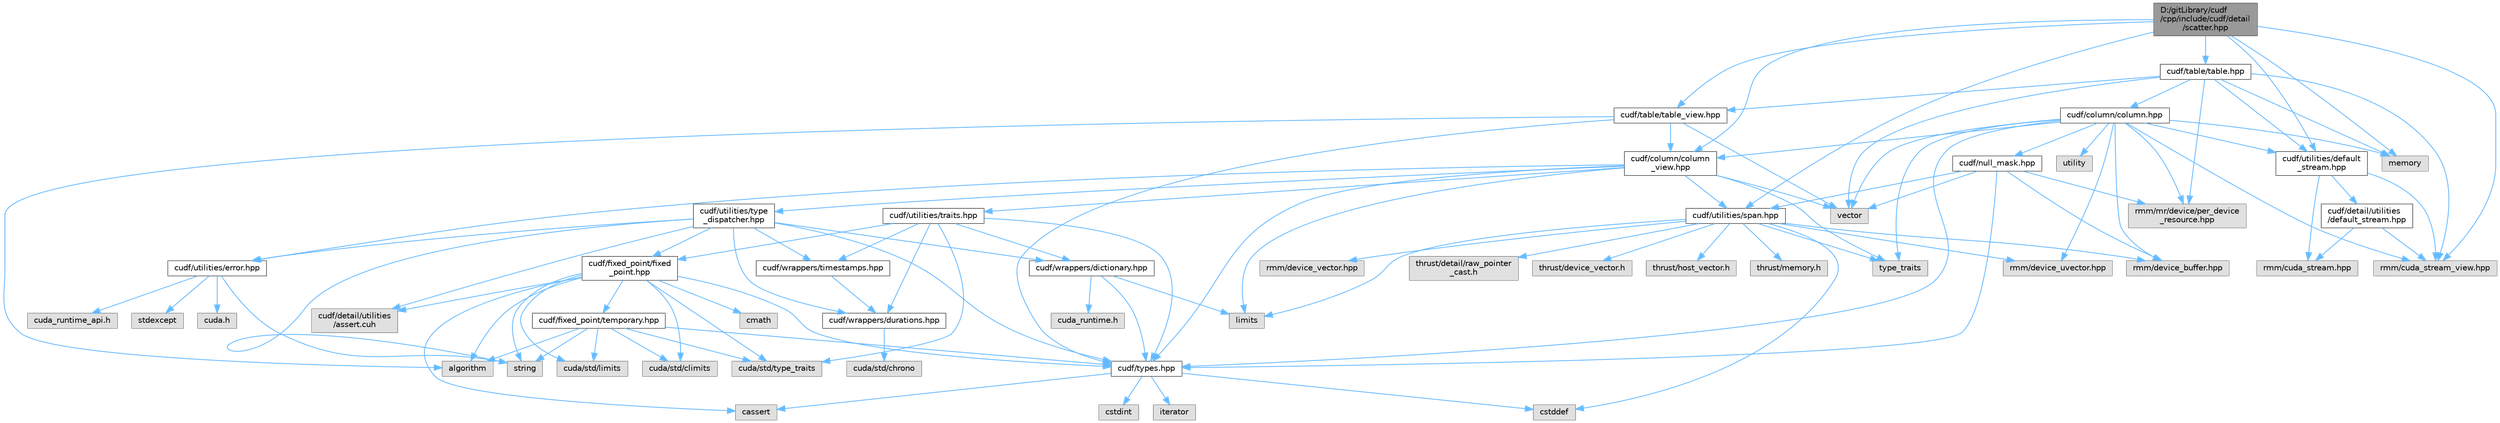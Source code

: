 digraph "D:/gitLibrary/cudf/cpp/include/cudf/detail/scatter.hpp"
{
 // LATEX_PDF_SIZE
  bgcolor="transparent";
  edge [fontname=Helvetica,fontsize=10,labelfontname=Helvetica,labelfontsize=10];
  node [fontname=Helvetica,fontsize=10,shape=box,height=0.2,width=0.4];
  Node1 [id="Node000001",label="D:/gitLibrary/cudf\l/cpp/include/cudf/detail\l/scatter.hpp",height=0.2,width=0.4,color="gray40", fillcolor="grey60", style="filled", fontcolor="black",tooltip=" "];
  Node1 -> Node2 [id="edge1_Node000001_Node000002",color="steelblue1",style="solid",tooltip=" "];
  Node2 [id="Node000002",label="cudf/column/column\l_view.hpp",height=0.2,width=0.4,color="grey40", fillcolor="white", style="filled",URL="$column__view_8hpp.html",tooltip="column view class definitions"];
  Node2 -> Node3 [id="edge2_Node000002_Node000003",color="steelblue1",style="solid",tooltip=" "];
  Node3 [id="Node000003",label="cudf/types.hpp",height=0.2,width=0.4,color="grey40", fillcolor="white", style="filled",URL="$types_8hpp.html",tooltip="Type declarations for libcudf."];
  Node3 -> Node4 [id="edge3_Node000003_Node000004",color="steelblue1",style="solid",tooltip=" "];
  Node4 [id="Node000004",label="cassert",height=0.2,width=0.4,color="grey60", fillcolor="#E0E0E0", style="filled",tooltip=" "];
  Node3 -> Node5 [id="edge4_Node000003_Node000005",color="steelblue1",style="solid",tooltip=" "];
  Node5 [id="Node000005",label="cstddef",height=0.2,width=0.4,color="grey60", fillcolor="#E0E0E0", style="filled",tooltip=" "];
  Node3 -> Node6 [id="edge5_Node000003_Node000006",color="steelblue1",style="solid",tooltip=" "];
  Node6 [id="Node000006",label="cstdint",height=0.2,width=0.4,color="grey60", fillcolor="#E0E0E0", style="filled",tooltip=" "];
  Node3 -> Node7 [id="edge6_Node000003_Node000007",color="steelblue1",style="solid",tooltip=" "];
  Node7 [id="Node000007",label="iterator",height=0.2,width=0.4,color="grey60", fillcolor="#E0E0E0", style="filled",tooltip=" "];
  Node2 -> Node8 [id="edge7_Node000002_Node000008",color="steelblue1",style="solid",tooltip=" "];
  Node8 [id="Node000008",label="cudf/utilities/error.hpp",height=0.2,width=0.4,color="grey40", fillcolor="white", style="filled",URL="$error_8hpp.html",tooltip=" "];
  Node8 -> Node9 [id="edge8_Node000008_Node000009",color="steelblue1",style="solid",tooltip=" "];
  Node9 [id="Node000009",label="cuda.h",height=0.2,width=0.4,color="grey60", fillcolor="#E0E0E0", style="filled",tooltip=" "];
  Node8 -> Node10 [id="edge9_Node000008_Node000010",color="steelblue1",style="solid",tooltip=" "];
  Node10 [id="Node000010",label="cuda_runtime_api.h",height=0.2,width=0.4,color="grey60", fillcolor="#E0E0E0", style="filled",tooltip=" "];
  Node8 -> Node11 [id="edge10_Node000008_Node000011",color="steelblue1",style="solid",tooltip=" "];
  Node11 [id="Node000011",label="stdexcept",height=0.2,width=0.4,color="grey60", fillcolor="#E0E0E0", style="filled",tooltip=" "];
  Node8 -> Node12 [id="edge11_Node000008_Node000012",color="steelblue1",style="solid",tooltip=" "];
  Node12 [id="Node000012",label="string",height=0.2,width=0.4,color="grey60", fillcolor="#E0E0E0", style="filled",tooltip=" "];
  Node2 -> Node13 [id="edge12_Node000002_Node000013",color="steelblue1",style="solid",tooltip=" "];
  Node13 [id="Node000013",label="cudf/utilities/span.hpp",height=0.2,width=0.4,color="grey40", fillcolor="white", style="filled",URL="$span_8hpp.html",tooltip=" "];
  Node13 -> Node14 [id="edge13_Node000013_Node000014",color="steelblue1",style="solid",tooltip=" "];
  Node14 [id="Node000014",label="rmm/device_buffer.hpp",height=0.2,width=0.4,color="grey60", fillcolor="#E0E0E0", style="filled",tooltip=" "];
  Node13 -> Node15 [id="edge14_Node000013_Node000015",color="steelblue1",style="solid",tooltip=" "];
  Node15 [id="Node000015",label="rmm/device_uvector.hpp",height=0.2,width=0.4,color="grey60", fillcolor="#E0E0E0", style="filled",tooltip=" "];
  Node13 -> Node16 [id="edge15_Node000013_Node000016",color="steelblue1",style="solid",tooltip=" "];
  Node16 [id="Node000016",label="rmm/device_vector.hpp",height=0.2,width=0.4,color="grey60", fillcolor="#E0E0E0", style="filled",tooltip=" "];
  Node13 -> Node17 [id="edge16_Node000013_Node000017",color="steelblue1",style="solid",tooltip=" "];
  Node17 [id="Node000017",label="thrust/detail/raw_pointer\l_cast.h",height=0.2,width=0.4,color="grey60", fillcolor="#E0E0E0", style="filled",tooltip=" "];
  Node13 -> Node18 [id="edge17_Node000013_Node000018",color="steelblue1",style="solid",tooltip=" "];
  Node18 [id="Node000018",label="thrust/device_vector.h",height=0.2,width=0.4,color="grey60", fillcolor="#E0E0E0", style="filled",tooltip=" "];
  Node13 -> Node19 [id="edge18_Node000013_Node000019",color="steelblue1",style="solid",tooltip=" "];
  Node19 [id="Node000019",label="thrust/host_vector.h",height=0.2,width=0.4,color="grey60", fillcolor="#E0E0E0", style="filled",tooltip=" "];
  Node13 -> Node20 [id="edge19_Node000013_Node000020",color="steelblue1",style="solid",tooltip=" "];
  Node20 [id="Node000020",label="thrust/memory.h",height=0.2,width=0.4,color="grey60", fillcolor="#E0E0E0", style="filled",tooltip=" "];
  Node13 -> Node5 [id="edge20_Node000013_Node000005",color="steelblue1",style="solid",tooltip=" "];
  Node13 -> Node21 [id="edge21_Node000013_Node000021",color="steelblue1",style="solid",tooltip=" "];
  Node21 [id="Node000021",label="limits",height=0.2,width=0.4,color="grey60", fillcolor="#E0E0E0", style="filled",tooltip=" "];
  Node13 -> Node22 [id="edge22_Node000013_Node000022",color="steelblue1",style="solid",tooltip=" "];
  Node22 [id="Node000022",label="type_traits",height=0.2,width=0.4,color="grey60", fillcolor="#E0E0E0", style="filled",tooltip=" "];
  Node2 -> Node23 [id="edge23_Node000002_Node000023",color="steelblue1",style="solid",tooltip=" "];
  Node23 [id="Node000023",label="cudf/utilities/traits.hpp",height=0.2,width=0.4,color="grey40", fillcolor="white", style="filled",URL="$traits_8hpp.html",tooltip=" "];
  Node23 -> Node24 [id="edge24_Node000023_Node000024",color="steelblue1",style="solid",tooltip=" "];
  Node24 [id="Node000024",label="cudf/fixed_point/fixed\l_point.hpp",height=0.2,width=0.4,color="grey40", fillcolor="white", style="filled",URL="$fixed__point_8hpp.html",tooltip="Class definition for fixed point data type"];
  Node24 -> Node25 [id="edge25_Node000024_Node000025",color="steelblue1",style="solid",tooltip=" "];
  Node25 [id="Node000025",label="cudf/detail/utilities\l/assert.cuh",height=0.2,width=0.4,color="grey60", fillcolor="#E0E0E0", style="filled",tooltip=" "];
  Node24 -> Node26 [id="edge26_Node000024_Node000026",color="steelblue1",style="solid",tooltip=" "];
  Node26 [id="Node000026",label="cudf/fixed_point/temporary.hpp",height=0.2,width=0.4,color="grey40", fillcolor="white", style="filled",URL="$temporary_8hpp.html",tooltip=" "];
  Node26 -> Node3 [id="edge27_Node000026_Node000003",color="steelblue1",style="solid",tooltip=" "];
  Node26 -> Node27 [id="edge28_Node000026_Node000027",color="steelblue1",style="solid",tooltip=" "];
  Node27 [id="Node000027",label="cuda/std/climits",height=0.2,width=0.4,color="grey60", fillcolor="#E0E0E0", style="filled",tooltip=" "];
  Node26 -> Node28 [id="edge29_Node000026_Node000028",color="steelblue1",style="solid",tooltip=" "];
  Node28 [id="Node000028",label="cuda/std/limits",height=0.2,width=0.4,color="grey60", fillcolor="#E0E0E0", style="filled",tooltip=" "];
  Node26 -> Node29 [id="edge30_Node000026_Node000029",color="steelblue1",style="solid",tooltip=" "];
  Node29 [id="Node000029",label="cuda/std/type_traits",height=0.2,width=0.4,color="grey60", fillcolor="#E0E0E0", style="filled",tooltip=" "];
  Node26 -> Node30 [id="edge31_Node000026_Node000030",color="steelblue1",style="solid",tooltip=" "];
  Node30 [id="Node000030",label="algorithm",height=0.2,width=0.4,color="grey60", fillcolor="#E0E0E0", style="filled",tooltip=" "];
  Node26 -> Node12 [id="edge32_Node000026_Node000012",color="steelblue1",style="solid",tooltip=" "];
  Node24 -> Node3 [id="edge33_Node000024_Node000003",color="steelblue1",style="solid",tooltip=" "];
  Node24 -> Node27 [id="edge34_Node000024_Node000027",color="steelblue1",style="solid",tooltip=" "];
  Node24 -> Node28 [id="edge35_Node000024_Node000028",color="steelblue1",style="solid",tooltip=" "];
  Node24 -> Node29 [id="edge36_Node000024_Node000029",color="steelblue1",style="solid",tooltip=" "];
  Node24 -> Node30 [id="edge37_Node000024_Node000030",color="steelblue1",style="solid",tooltip=" "];
  Node24 -> Node4 [id="edge38_Node000024_Node000004",color="steelblue1",style="solid",tooltip=" "];
  Node24 -> Node31 [id="edge39_Node000024_Node000031",color="steelblue1",style="solid",tooltip=" "];
  Node31 [id="Node000031",label="cmath",height=0.2,width=0.4,color="grey60", fillcolor="#E0E0E0", style="filled",tooltip=" "];
  Node24 -> Node12 [id="edge40_Node000024_Node000012",color="steelblue1",style="solid",tooltip=" "];
  Node23 -> Node3 [id="edge41_Node000023_Node000003",color="steelblue1",style="solid",tooltip=" "];
  Node23 -> Node32 [id="edge42_Node000023_Node000032",color="steelblue1",style="solid",tooltip=" "];
  Node32 [id="Node000032",label="cudf/wrappers/dictionary.hpp",height=0.2,width=0.4,color="grey40", fillcolor="white", style="filled",URL="$dictionary_8hpp.html",tooltip="Concrete type definition for dictionary columns."];
  Node32 -> Node33 [id="edge43_Node000032_Node000033",color="steelblue1",style="solid",tooltip=" "];
  Node33 [id="Node000033",label="cuda_runtime.h",height=0.2,width=0.4,color="grey60", fillcolor="#E0E0E0", style="filled",tooltip=" "];
  Node32 -> Node3 [id="edge44_Node000032_Node000003",color="steelblue1",style="solid",tooltip=" "];
  Node32 -> Node21 [id="edge45_Node000032_Node000021",color="steelblue1",style="solid",tooltip=" "];
  Node23 -> Node34 [id="edge46_Node000023_Node000034",color="steelblue1",style="solid",tooltip=" "];
  Node34 [id="Node000034",label="cudf/wrappers/durations.hpp",height=0.2,width=0.4,color="grey40", fillcolor="white", style="filled",URL="$durations_8hpp.html",tooltip="Concrete type definitions for int32_t and int64_t durations in varying resolutions."];
  Node34 -> Node35 [id="edge47_Node000034_Node000035",color="steelblue1",style="solid",tooltip=" "];
  Node35 [id="Node000035",label="cuda/std/chrono",height=0.2,width=0.4,color="grey60", fillcolor="#E0E0E0", style="filled",tooltip=" "];
  Node23 -> Node36 [id="edge48_Node000023_Node000036",color="steelblue1",style="solid",tooltip=" "];
  Node36 [id="Node000036",label="cudf/wrappers/timestamps.hpp",height=0.2,width=0.4,color="grey40", fillcolor="white", style="filled",URL="$timestamps_8hpp.html",tooltip="Concrete type definitions for int32_t and int64_t timestamps in varying resolutions as durations sinc..."];
  Node36 -> Node34 [id="edge49_Node000036_Node000034",color="steelblue1",style="solid",tooltip=" "];
  Node23 -> Node29 [id="edge50_Node000023_Node000029",color="steelblue1",style="solid",tooltip=" "];
  Node2 -> Node37 [id="edge51_Node000002_Node000037",color="steelblue1",style="solid",tooltip=" "];
  Node37 [id="Node000037",label="cudf/utilities/type\l_dispatcher.hpp",height=0.2,width=0.4,color="grey40", fillcolor="white", style="filled",URL="$type__dispatcher_8hpp.html",tooltip="Defines the mapping between cudf::type_id runtime type information and concrete C++ types."];
  Node37 -> Node25 [id="edge52_Node000037_Node000025",color="steelblue1",style="solid",tooltip=" "];
  Node37 -> Node24 [id="edge53_Node000037_Node000024",color="steelblue1",style="solid",tooltip=" "];
  Node37 -> Node3 [id="edge54_Node000037_Node000003",color="steelblue1",style="solid",tooltip=" "];
  Node37 -> Node8 [id="edge55_Node000037_Node000008",color="steelblue1",style="solid",tooltip=" "];
  Node37 -> Node32 [id="edge56_Node000037_Node000032",color="steelblue1",style="solid",tooltip=" "];
  Node37 -> Node34 [id="edge57_Node000037_Node000034",color="steelblue1",style="solid",tooltip=" "];
  Node37 -> Node36 [id="edge58_Node000037_Node000036",color="steelblue1",style="solid",tooltip=" "];
  Node37 -> Node12 [id="edge59_Node000037_Node000012",color="steelblue1",style="solid",tooltip=" "];
  Node2 -> Node21 [id="edge60_Node000002_Node000021",color="steelblue1",style="solid",tooltip=" "];
  Node2 -> Node22 [id="edge61_Node000002_Node000022",color="steelblue1",style="solid",tooltip=" "];
  Node2 -> Node38 [id="edge62_Node000002_Node000038",color="steelblue1",style="solid",tooltip=" "];
  Node38 [id="Node000038",label="vector",height=0.2,width=0.4,color="grey60", fillcolor="#E0E0E0", style="filled",tooltip=" "];
  Node1 -> Node39 [id="edge63_Node000001_Node000039",color="steelblue1",style="solid",tooltip=" "];
  Node39 [id="Node000039",label="cudf/table/table.hpp",height=0.2,width=0.4,color="grey40", fillcolor="white", style="filled",URL="$table_8hpp.html",tooltip="Class definition for cudf::table"];
  Node39 -> Node40 [id="edge64_Node000039_Node000040",color="steelblue1",style="solid",tooltip=" "];
  Node40 [id="Node000040",label="cudf/column/column.hpp",height=0.2,width=0.4,color="grey40", fillcolor="white", style="filled",URL="$column_8hpp.html",tooltip="Class definition for cudf::column"];
  Node40 -> Node2 [id="edge65_Node000040_Node000002",color="steelblue1",style="solid",tooltip=" "];
  Node40 -> Node41 [id="edge66_Node000040_Node000041",color="steelblue1",style="solid",tooltip=" "];
  Node41 [id="Node000041",label="cudf/null_mask.hpp",height=0.2,width=0.4,color="grey40", fillcolor="white", style="filled",URL="$null__mask_8hpp.html",tooltip="APIs for managing validity bitmasks"];
  Node41 -> Node3 [id="edge67_Node000041_Node000003",color="steelblue1",style="solid",tooltip=" "];
  Node41 -> Node13 [id="edge68_Node000041_Node000013",color="steelblue1",style="solid",tooltip=" "];
  Node41 -> Node14 [id="edge69_Node000041_Node000014",color="steelblue1",style="solid",tooltip=" "];
  Node41 -> Node42 [id="edge70_Node000041_Node000042",color="steelblue1",style="solid",tooltip=" "];
  Node42 [id="Node000042",label="rmm/mr/device/per_device\l_resource.hpp",height=0.2,width=0.4,color="grey60", fillcolor="#E0E0E0", style="filled",tooltip=" "];
  Node41 -> Node38 [id="edge71_Node000041_Node000038",color="steelblue1",style="solid",tooltip=" "];
  Node40 -> Node3 [id="edge72_Node000040_Node000003",color="steelblue1",style="solid",tooltip=" "];
  Node40 -> Node43 [id="edge73_Node000040_Node000043",color="steelblue1",style="solid",tooltip=" "];
  Node43 [id="Node000043",label="cudf/utilities/default\l_stream.hpp",height=0.2,width=0.4,color="grey40", fillcolor="white", style="filled",URL="$utilities_2default__stream_8hpp.html",tooltip=" "];
  Node43 -> Node44 [id="edge74_Node000043_Node000044",color="steelblue1",style="solid",tooltip=" "];
  Node44 [id="Node000044",label="cudf/detail/utilities\l/default_stream.hpp",height=0.2,width=0.4,color="grey40", fillcolor="white", style="filled",URL="$detail_2utilities_2default__stream_8hpp.html",tooltip=" "];
  Node44 -> Node45 [id="edge75_Node000044_Node000045",color="steelblue1",style="solid",tooltip=" "];
  Node45 [id="Node000045",label="rmm/cuda_stream.hpp",height=0.2,width=0.4,color="grey60", fillcolor="#E0E0E0", style="filled",tooltip=" "];
  Node44 -> Node46 [id="edge76_Node000044_Node000046",color="steelblue1",style="solid",tooltip=" "];
  Node46 [id="Node000046",label="rmm/cuda_stream_view.hpp",height=0.2,width=0.4,color="grey60", fillcolor="#E0E0E0", style="filled",tooltip=" "];
  Node43 -> Node45 [id="edge77_Node000043_Node000045",color="steelblue1",style="solid",tooltip=" "];
  Node43 -> Node46 [id="edge78_Node000043_Node000046",color="steelblue1",style="solid",tooltip=" "];
  Node40 -> Node46 [id="edge79_Node000040_Node000046",color="steelblue1",style="solid",tooltip=" "];
  Node40 -> Node14 [id="edge80_Node000040_Node000014",color="steelblue1",style="solid",tooltip=" "];
  Node40 -> Node15 [id="edge81_Node000040_Node000015",color="steelblue1",style="solid",tooltip=" "];
  Node40 -> Node42 [id="edge82_Node000040_Node000042",color="steelblue1",style="solid",tooltip=" "];
  Node40 -> Node47 [id="edge83_Node000040_Node000047",color="steelblue1",style="solid",tooltip=" "];
  Node47 [id="Node000047",label="memory",height=0.2,width=0.4,color="grey60", fillcolor="#E0E0E0", style="filled",tooltip=" "];
  Node40 -> Node22 [id="edge84_Node000040_Node000022",color="steelblue1",style="solid",tooltip=" "];
  Node40 -> Node48 [id="edge85_Node000040_Node000048",color="steelblue1",style="solid",tooltip=" "];
  Node48 [id="Node000048",label="utility",height=0.2,width=0.4,color="grey60", fillcolor="#E0E0E0", style="filled",tooltip=" "];
  Node40 -> Node38 [id="edge86_Node000040_Node000038",color="steelblue1",style="solid",tooltip=" "];
  Node39 -> Node49 [id="edge87_Node000039_Node000049",color="steelblue1",style="solid",tooltip=" "];
  Node49 [id="Node000049",label="cudf/table/table_view.hpp",height=0.2,width=0.4,color="grey40", fillcolor="white", style="filled",URL="$table__view_8hpp.html",tooltip="Class definitions for (mutable)_table_view"];
  Node49 -> Node2 [id="edge88_Node000049_Node000002",color="steelblue1",style="solid",tooltip=" "];
  Node49 -> Node3 [id="edge89_Node000049_Node000003",color="steelblue1",style="solid",tooltip=" "];
  Node49 -> Node30 [id="edge90_Node000049_Node000030",color="steelblue1",style="solid",tooltip=" "];
  Node49 -> Node38 [id="edge91_Node000049_Node000038",color="steelblue1",style="solid",tooltip=" "];
  Node39 -> Node43 [id="edge92_Node000039_Node000043",color="steelblue1",style="solid",tooltip=" "];
  Node39 -> Node46 [id="edge93_Node000039_Node000046",color="steelblue1",style="solid",tooltip=" "];
  Node39 -> Node42 [id="edge94_Node000039_Node000042",color="steelblue1",style="solid",tooltip=" "];
  Node39 -> Node47 [id="edge95_Node000039_Node000047",color="steelblue1",style="solid",tooltip=" "];
  Node39 -> Node38 [id="edge96_Node000039_Node000038",color="steelblue1",style="solid",tooltip=" "];
  Node1 -> Node49 [id="edge97_Node000001_Node000049",color="steelblue1",style="solid",tooltip=" "];
  Node1 -> Node43 [id="edge98_Node000001_Node000043",color="steelblue1",style="solid",tooltip=" "];
  Node1 -> Node13 [id="edge99_Node000001_Node000013",color="steelblue1",style="solid",tooltip=" "];
  Node1 -> Node46 [id="edge100_Node000001_Node000046",color="steelblue1",style="solid",tooltip=" "];
  Node1 -> Node47 [id="edge101_Node000001_Node000047",color="steelblue1",style="solid",tooltip=" "];
}
